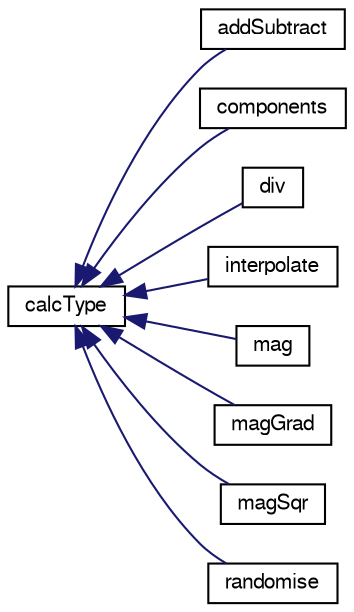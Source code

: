 digraph "Graphical Class Hierarchy"
{
  bgcolor="transparent";
  edge [fontname="FreeSans",fontsize="10",labelfontname="FreeSans",labelfontsize="10"];
  node [fontname="FreeSans",fontsize="10",shape=record];
  rankdir="LR";
  Node1 [label="calcType",height=0.2,width=0.4,color="black",URL="$a00184.html",tooltip="Base class for post-processing calculation functions. "];
  Node1 -> Node2 [dir="back",color="midnightblue",fontsize="10",style="solid",fontname="FreeSans"];
  Node2 [label="addSubtract",height=0.2,width=0.4,color="black",URL="$a00027.html",tooltip="adds/subtracts a field or value to/from a base field. "];
  Node1 -> Node3 [dir="back",color="midnightblue",fontsize="10",style="solid",fontname="FreeSans"];
  Node3 [label="components",height=0.2,width=0.4,color="black",URL="$a00319.html",tooltip="Writes scalar fields corresponding to each component of the supplied field (name) for each time..."];
  Node1 -> Node4 [dir="back",color="midnightblue",fontsize="10",style="solid",fontname="FreeSans"];
  Node4 [label="div",height=0.2,width=0.4,color="black",URL="$a00542.html",tooltip="Writes scalar fields corresponding to the divergence of the supplied field (name) for each time..."];
  Node1 -> Node5 [dir="back",color="midnightblue",fontsize="10",style="solid",fontname="FreeSans"];
  Node5 [label="interpolate",height=0.2,width=0.4,color="black",URL="$a01114.html",tooltip="Interpolates volume fields to surface fields for each time. "];
  Node1 -> Node6 [dir="back",color="midnightblue",fontsize="10",style="solid",fontname="FreeSans"];
  Node6 [label="mag",height=0.2,width=0.4,color="black",URL="$a01351.html",tooltip="Calculates and writes the magnitude of a field for each time. "];
  Node1 -> Node7 [dir="back",color="midnightblue",fontsize="10",style="solid",fontname="FreeSans"];
  Node7 [label="magGrad",height=0.2,width=0.4,color="black",URL="$a01352.html",tooltip="Writes scalar fields corresponding to the magnitude ot the gradient of the supplied field (name) for ..."];
  Node1 -> Node8 [dir="back",color="midnightblue",fontsize="10",style="solid",fontname="FreeSans"];
  Node8 [label="magSqr",height=0.2,width=0.4,color="black",URL="$a01355.html",tooltip="Calculates and writes the magnitude-sqaured of a field for each time. "];
  Node1 -> Node9 [dir="back",color="midnightblue",fontsize="10",style="solid",fontname="FreeSans"];
  Node9 [label="randomise",height=0.2,width=0.4,color="black",URL="$a02006.html",tooltip="Adds a random component to a field, with a given perturbation magnitude. "];
}
